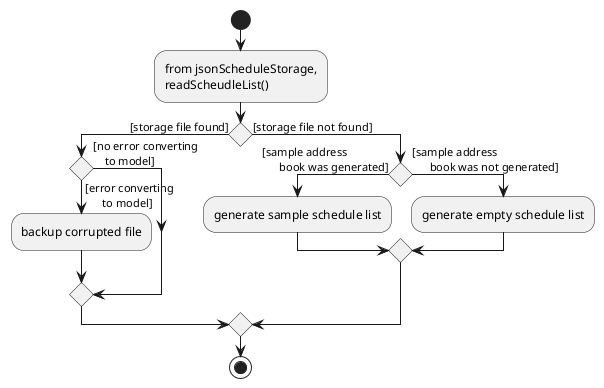 @startuml
start
:from jsonScheduleStorage,
readScheudleList();
if () then ([storage file found])
  if () then ([error converting
      to model])
    :backup corrupted file;
  else ([no error converting
    to model])
  endif
else([storage file not found])
  if () then ([sample address
      book was generated])
    :generate sample schedule list;
  else ([sample address
      book was not generated])
    :generate empty schedule list;
  endif
endif
stop
@enduml
